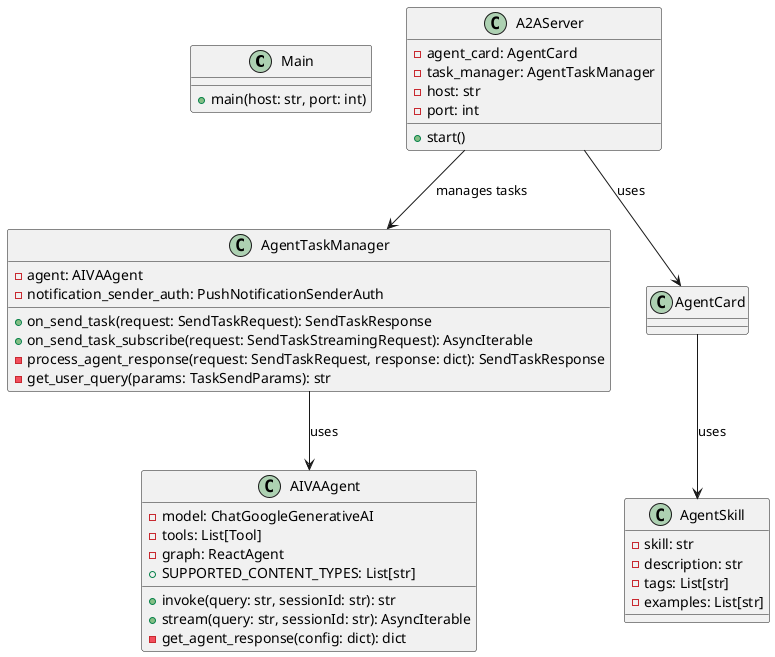@startuml LangGraph Agent

class Main {
    +main(host: str, port: int)
}

class AIVAAgent {
    -model: ChatGoogleGenerativeAI
    -tools: List[Tool]
    -graph: ReactAgent
    +invoke(query: str, sessionId: str): str
    +stream(query: str, sessionId: str): AsyncIterable
    -get_agent_response(config: dict): dict
    +SUPPORTED_CONTENT_TYPES: List[str]
}

class AgentTaskManager {
    -agent: AIVAAgent
    -notification_sender_auth: PushNotificationSenderAuth
    +on_send_task(request: SendTaskRequest): SendTaskResponse
    +on_send_task_subscribe(request: SendTaskStreamingRequest): AsyncIterable
    -process_agent_response(request: SendTaskRequest, response: dict): SendTaskResponse
    -get_user_query(params: TaskSendParams): str
} 

class A2AServer {
    -agent_card: AgentCard
    -task_manager: AgentTaskManager
    -host: str
    -port: int
    +start()
}

class AgentCard {

}

class AgentSkill {
    -skill: str
    -description: str
    -tags: List[str]
    -examples: List[str]
}

A2AServer --> AgentTaskManager : manages tasks
A2AServer --> AgentCard : uses
AgentCard --> AgentSkill : uses
AgentTaskManager --> AIVAAgent : uses

@enduml